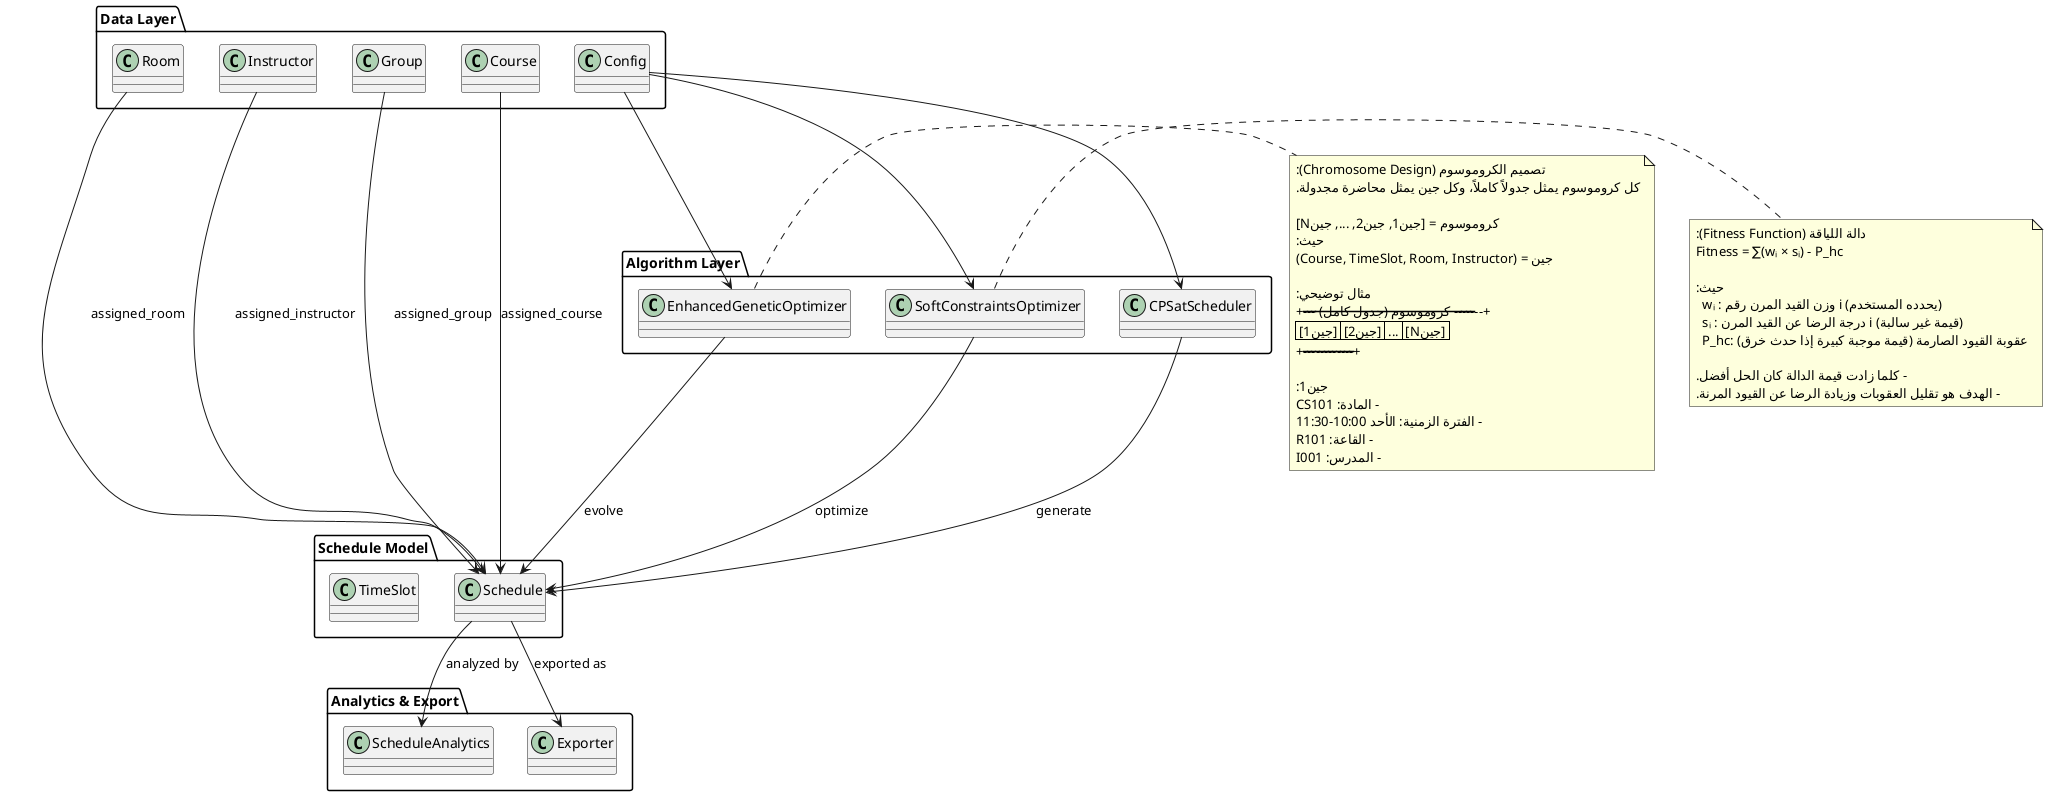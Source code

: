 @startuml schedule_model_components

' Diagram: Schedule Model Components and Interactions

package "Data Layer" {
  class Room
  class Instructor
  class Group
  class Course
  class Config
}

package "Algorithm Layer" {
  class CPSatScheduler
  class SoftConstraintsOptimizer
  class EnhancedGeneticOptimizer
}

package "Schedule Model" {
  class Schedule
  class TimeSlot
}

package "Analytics & Export" {
  class ScheduleAnalytics
  class Exporter
}

Room --> Schedule : assigned_room
Instructor --> Schedule : assigned_instructor
Group --> Schedule : assigned_group
Course --> Schedule : assigned_course
Config --> CPSatScheduler
Config --> SoftConstraintsOptimizer
Config --> EnhancedGeneticOptimizer
CPSatScheduler --> Schedule : generate
SoftConstraintsOptimizer --> Schedule : optimize
EnhancedGeneticOptimizer --> Schedule : evolve
Schedule --> ScheduleAnalytics : analyzed by
Schedule --> Exporter : exported as

note right of EnhancedGeneticOptimizer
  تصميم الكروموسوم (Chromosome Design):
  كل كروموسوم يمثل جدولاً كاملاً، وكل جين يمثل محاضرة مجدولة.

  كروموسوم = [جين1, جين2, ..., جينN]
  حيث:
    جين = (Course, TimeSlot, Room, Instructor)

  مثال توضيحي:
  +------------------- كروموسوم (جدول كامل) -------------------+
  | [جين1] | [جين2] | ... | [جينN] |
  +------------------------------------------------------------+

  جين1:
    - المادة: CS101
    - الفترة الزمنية: الأحد 10:00-11:30
    - القاعة: R101
    - المدرس: I001
end note

note right of SoftConstraintsOptimizer
  دالة اللياقة (Fitness Function):
  Fitness = ∑(wᵢ × sᵢ) - P_hc

  حيث:
    wᵢ : وزن القيد المرن رقم i (يحدده المستخدم)
    sᵢ : درجة الرضا عن القيد المرن i (قيمة غير سالبة)
    P_hc: عقوبة القيود الصارمة (قيمة موجبة كبيرة إذا حدث خرق)

  - كلما زادت قيمة الدالة كان الحل أفضل.
  - الهدف هو تقليل العقوبات وزيادة الرضا عن القيود المرنة.
end note

@enduml
